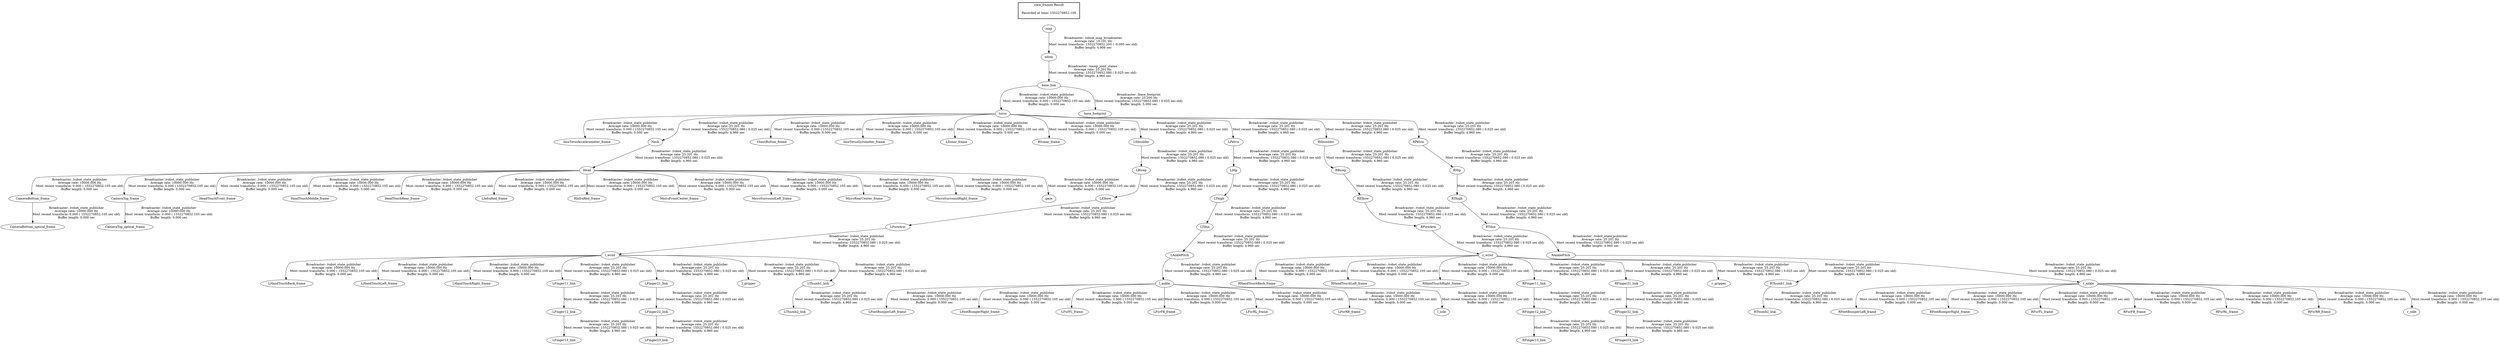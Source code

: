 digraph G {
"torso" -> "ImuTorsoAccelerometer_frame"[label="Broadcaster: /robot_state_publisher\nAverage rate: 10000.000 Hz\nMost recent transform: 0.000 ( 1552270852.105 sec old)\nBuffer length: 0.000 sec\n"];
"base_link" -> "torso"[label="Broadcaster: /robot_state_publisher\nAverage rate: 10000.000 Hz\nMost recent transform: 0.000 ( 1552270852.105 sec old)\nBuffer length: 0.000 sec\n"];
"CameraBottom_frame" -> "CameraBottom_optical_frame"[label="Broadcaster: /robot_state_publisher\nAverage rate: 10000.000 Hz\nMost recent transform: 0.000 ( 1552270852.105 sec old)\nBuffer length: 0.000 sec\n"];
"Head" -> "CameraBottom_frame"[label="Broadcaster: /robot_state_publisher\nAverage rate: 10000.000 Hz\nMost recent transform: 0.000 ( 1552270852.105 sec old)\nBuffer length: 0.000 sec\n"];
"Neck" -> "Head"[label="Broadcaster: /robot_state_publisher\nAverage rate: 25.201 Hz\nMost recent transform: 1552270852.080 ( 0.025 sec old)\nBuffer length: 4.960 sec\n"];
"CameraTop_frame" -> "CameraTop_optical_frame"[label="Broadcaster: /robot_state_publisher\nAverage rate: 10000.000 Hz\nMost recent transform: 0.000 ( 1552270852.105 sec old)\nBuffer length: 0.000 sec\n"];
"Head" -> "CameraTop_frame"[label="Broadcaster: /robot_state_publisher\nAverage rate: 10000.000 Hz\nMost recent transform: 0.000 ( 1552270852.105 sec old)\nBuffer length: 0.000 sec\n"];
"torso" -> "ChestButton_frame"[label="Broadcaster: /robot_state_publisher\nAverage rate: 10000.000 Hz\nMost recent transform: 0.000 ( 1552270852.105 sec old)\nBuffer length: 0.000 sec\n"];
"torso" -> "ImuTorsoGyrometer_frame"[label="Broadcaster: /robot_state_publisher\nAverage rate: 10000.000 Hz\nMost recent transform: 0.000 ( 1552270852.105 sec old)\nBuffer length: 0.000 sec\n"];
"Head" -> "HeadTouchFront_frame"[label="Broadcaster: /robot_state_publisher\nAverage rate: 10000.000 Hz\nMost recent transform: 0.000 ( 1552270852.105 sec old)\nBuffer length: 0.000 sec\n"];
"Head" -> "HeadTouchMiddle_frame"[label="Broadcaster: /robot_state_publisher\nAverage rate: 10000.000 Hz\nMost recent transform: 0.000 ( 1552270852.105 sec old)\nBuffer length: 0.000 sec\n"];
"Head" -> "HeadTouchRear_frame"[label="Broadcaster: /robot_state_publisher\nAverage rate: 10000.000 Hz\nMost recent transform: 0.000 ( 1552270852.105 sec old)\nBuffer length: 0.000 sec\n"];
"Head" -> "LInfraRed_frame"[label="Broadcaster: /robot_state_publisher\nAverage rate: 10000.000 Hz\nMost recent transform: 0.000 ( 1552270852.105 sec old)\nBuffer length: 0.000 sec\n"];
"Head" -> "RInfraRed_frame"[label="Broadcaster: /robot_state_publisher\nAverage rate: 10000.000 Hz\nMost recent transform: 0.000 ( 1552270852.105 sec old)\nBuffer length: 0.000 sec\n"];
"l_ankle" -> "LFootBumperLeft_frame"[label="Broadcaster: /robot_state_publisher\nAverage rate: 10000.000 Hz\nMost recent transform: 0.000 ( 1552270852.105 sec old)\nBuffer length: 0.000 sec\n"];
"LAnklePitch" -> "l_ankle"[label="Broadcaster: /robot_state_publisher\nAverage rate: 25.201 Hz\nMost recent transform: 1552270852.080 ( 0.025 sec old)\nBuffer length: 4.960 sec\n"];
"l_ankle" -> "LFootBumperRight_frame"[label="Broadcaster: /robot_state_publisher\nAverage rate: 10000.000 Hz\nMost recent transform: 0.000 ( 1552270852.105 sec old)\nBuffer length: 0.000 sec\n"];
"l_ankle" -> "LFsrFL_frame"[label="Broadcaster: /robot_state_publisher\nAverage rate: 10000.000 Hz\nMost recent transform: 0.000 ( 1552270852.105 sec old)\nBuffer length: 0.000 sec\n"];
"l_ankle" -> "LFsrFR_frame"[label="Broadcaster: /robot_state_publisher\nAverage rate: 10000.000 Hz\nMost recent transform: 0.000 ( 1552270852.105 sec old)\nBuffer length: 0.000 sec\n"];
"l_ankle" -> "LFsrRL_frame"[label="Broadcaster: /robot_state_publisher\nAverage rate: 10000.000 Hz\nMost recent transform: 0.000 ( 1552270852.105 sec old)\nBuffer length: 0.000 sec\n"];
"l_ankle" -> "LFsrRR_frame"[label="Broadcaster: /robot_state_publisher\nAverage rate: 10000.000 Hz\nMost recent transform: 0.000 ( 1552270852.105 sec old)\nBuffer length: 0.000 sec\n"];
"l_wrist" -> "LHandTouchBack_frame"[label="Broadcaster: /robot_state_publisher\nAverage rate: 10000.000 Hz\nMost recent transform: 0.000 ( 1552270852.105 sec old)\nBuffer length: 0.000 sec\n"];
"LForeArm" -> "l_wrist"[label="Broadcaster: /robot_state_publisher\nAverage rate: 25.201 Hz\nMost recent transform: 1552270852.080 ( 0.025 sec old)\nBuffer length: 4.960 sec\n"];
"l_wrist" -> "LHandTouchLeft_frame"[label="Broadcaster: /robot_state_publisher\nAverage rate: 10000.000 Hz\nMost recent transform: 0.000 ( 1552270852.105 sec old)\nBuffer length: 0.000 sec\n"];
"l_wrist" -> "LHandTouchRight_frame"[label="Broadcaster: /robot_state_publisher\nAverage rate: 10000.000 Hz\nMost recent transform: 0.000 ( 1552270852.105 sec old)\nBuffer length: 0.000 sec\n"];
"l_ankle" -> "l_sole"[label="Broadcaster: /robot_state_publisher\nAverage rate: 10000.000 Hz\nMost recent transform: 0.000 ( 1552270852.105 sec old)\nBuffer length: 0.000 sec\n"];
"Head" -> "MicroFrontCenter_frame"[label="Broadcaster: /robot_state_publisher\nAverage rate: 10000.000 Hz\nMost recent transform: 0.000 ( 1552270852.105 sec old)\nBuffer length: 0.000 sec\n"];
"Head" -> "MicroSurroundLeft_frame"[label="Broadcaster: /robot_state_publisher\nAverage rate: 10000.000 Hz\nMost recent transform: 0.000 ( 1552270852.105 sec old)\nBuffer length: 0.000 sec\n"];
"Head" -> "MicroRearCenter_frame"[label="Broadcaster: /robot_state_publisher\nAverage rate: 10000.000 Hz\nMost recent transform: 0.000 ( 1552270852.105 sec old)\nBuffer length: 0.000 sec\n"];
"Head" -> "MicroSurroundRight_frame"[label="Broadcaster: /robot_state_publisher\nAverage rate: 10000.000 Hz\nMost recent transform: 0.000 ( 1552270852.105 sec old)\nBuffer length: 0.000 sec\n"];
"r_ankle" -> "RFootBumperLeft_frame"[label="Broadcaster: /robot_state_publisher\nAverage rate: 10000.000 Hz\nMost recent transform: 0.000 ( 1552270852.105 sec old)\nBuffer length: 0.000 sec\n"];
"RAnklePitch" -> "r_ankle"[label="Broadcaster: /robot_state_publisher\nAverage rate: 25.201 Hz\nMost recent transform: 1552270852.080 ( 0.025 sec old)\nBuffer length: 4.960 sec\n"];
"r_ankle" -> "RFootBumperRight_frame"[label="Broadcaster: /robot_state_publisher\nAverage rate: 10000.000 Hz\nMost recent transform: 0.000 ( 1552270852.105 sec old)\nBuffer length: 0.000 sec\n"];
"r_ankle" -> "RFsrFL_frame"[label="Broadcaster: /robot_state_publisher\nAverage rate: 10000.000 Hz\nMost recent transform: 0.000 ( 1552270852.105 sec old)\nBuffer length: 0.000 sec\n"];
"r_ankle" -> "RFsrFR_frame"[label="Broadcaster: /robot_state_publisher\nAverage rate: 10000.000 Hz\nMost recent transform: 0.000 ( 1552270852.105 sec old)\nBuffer length: 0.000 sec\n"];
"r_ankle" -> "RFsrRL_frame"[label="Broadcaster: /robot_state_publisher\nAverage rate: 10000.000 Hz\nMost recent transform: 0.000 ( 1552270852.105 sec old)\nBuffer length: 0.000 sec\n"];
"r_ankle" -> "RFsrRR_frame"[label="Broadcaster: /robot_state_publisher\nAverage rate: 10000.000 Hz\nMost recent transform: 0.000 ( 1552270852.105 sec old)\nBuffer length: 0.000 sec\n"];
"r_wrist" -> "RHandTouchBack_frame"[label="Broadcaster: /robot_state_publisher\nAverage rate: 10000.000 Hz\nMost recent transform: 0.000 ( 1552270852.105 sec old)\nBuffer length: 0.000 sec\n"];
"RForeArm" -> "r_wrist"[label="Broadcaster: /robot_state_publisher\nAverage rate: 25.201 Hz\nMost recent transform: 1552270852.080 ( 0.025 sec old)\nBuffer length: 4.960 sec\n"];
"r_wrist" -> "RHandTouchLeft_frame"[label="Broadcaster: /robot_state_publisher\nAverage rate: 10000.000 Hz\nMost recent transform: 0.000 ( 1552270852.105 sec old)\nBuffer length: 0.000 sec\n"];
"r_wrist" -> "RHandTouchRight_frame"[label="Broadcaster: /robot_state_publisher\nAverage rate: 10000.000 Hz\nMost recent transform: 0.000 ( 1552270852.105 sec old)\nBuffer length: 0.000 sec\n"];
"r_ankle" -> "r_sole"[label="Broadcaster: /robot_state_publisher\nAverage rate: 10000.000 Hz\nMost recent transform: 0.000 ( 1552270852.105 sec old)\nBuffer length: 0.000 sec\n"];
"torso" -> "LSonar_frame"[label="Broadcaster: /robot_state_publisher\nAverage rate: 10000.000 Hz\nMost recent transform: 0.000 ( 1552270852.105 sec old)\nBuffer length: 0.000 sec\n"];
"torso" -> "RSonar_frame"[label="Broadcaster: /robot_state_publisher\nAverage rate: 10000.000 Hz\nMost recent transform: 0.000 ( 1552270852.105 sec old)\nBuffer length: 0.000 sec\n"];
"odom" -> "base_link"[label="Broadcaster: /naoqi_joint_states\nAverage rate: 25.201 Hz\nMost recent transform: 1552270852.080 ( 0.025 sec old)\nBuffer length: 4.960 sec\n"];
"Head" -> "gaze"[label="Broadcaster: /robot_state_publisher\nAverage rate: 10000.000 Hz\nMost recent transform: 0.000 ( 1552270852.105 sec old)\nBuffer length: 0.000 sec\n"];
"map" -> "odom"[label="Broadcaster: /odom_map_broadcaster\nAverage rate: 10.191 Hz\nMost recent transform: 1552270852.200 ( -0.095 sec old)\nBuffer length: 4.906 sec\n"];
"torso" -> "Neck"[label="Broadcaster: /robot_state_publisher\nAverage rate: 25.201 Hz\nMost recent transform: 1552270852.080 ( 0.025 sec old)\nBuffer length: 4.960 sec\n"];
"LTibia" -> "LAnklePitch"[label="Broadcaster: /robot_state_publisher\nAverage rate: 25.201 Hz\nMost recent transform: 1552270852.080 ( 0.025 sec old)\nBuffer length: 4.960 sec\n"];
"LThigh" -> "LTibia"[label="Broadcaster: /robot_state_publisher\nAverage rate: 25.201 Hz\nMost recent transform: 1552270852.080 ( 0.025 sec old)\nBuffer length: 4.960 sec\n"];
"LElbow" -> "LForeArm"[label="Broadcaster: /robot_state_publisher\nAverage rate: 25.201 Hz\nMost recent transform: 1552270852.080 ( 0.025 sec old)\nBuffer length: 4.960 sec\n"];
"LBicep" -> "LElbow"[label="Broadcaster: /robot_state_publisher\nAverage rate: 25.201 Hz\nMost recent transform: 1552270852.080 ( 0.025 sec old)\nBuffer length: 4.960 sec\n"];
"LShoulder" -> "LBicep"[label="Broadcaster: /robot_state_publisher\nAverage rate: 25.201 Hz\nMost recent transform: 1552270852.080 ( 0.025 sec old)\nBuffer length: 4.960 sec\n"];
"l_wrist" -> "LFinger11_link"[label="Broadcaster: /robot_state_publisher\nAverage rate: 25.201 Hz\nMost recent transform: 1552270852.080 ( 0.025 sec old)\nBuffer length: 4.960 sec\n"];
"LFinger11_link" -> "LFinger12_link"[label="Broadcaster: /robot_state_publisher\nAverage rate: 25.201 Hz\nMost recent transform: 1552270852.080 ( 0.025 sec old)\nBuffer length: 4.960 sec\n"];
"LFinger12_link" -> "LFinger13_link"[label="Broadcaster: /robot_state_publisher\nAverage rate: 25.201 Hz\nMost recent transform: 1552270852.080 ( 0.025 sec old)\nBuffer length: 4.960 sec\n"];
"l_wrist" -> "LFinger21_link"[label="Broadcaster: /robot_state_publisher\nAverage rate: 25.201 Hz\nMost recent transform: 1552270852.080 ( 0.025 sec old)\nBuffer length: 4.960 sec\n"];
"LFinger21_link" -> "LFinger22_link"[label="Broadcaster: /robot_state_publisher\nAverage rate: 25.201 Hz\nMost recent transform: 1552270852.080 ( 0.025 sec old)\nBuffer length: 4.960 sec\n"];
"LFinger22_link" -> "LFinger23_link"[label="Broadcaster: /robot_state_publisher\nAverage rate: 25.201 Hz\nMost recent transform: 1552270852.080 ( 0.025 sec old)\nBuffer length: 4.960 sec\n"];
"l_wrist" -> "l_gripper"[label="Broadcaster: /robot_state_publisher\nAverage rate: 25.201 Hz\nMost recent transform: 1552270852.080 ( 0.025 sec old)\nBuffer length: 4.960 sec\n"];
"LHip" -> "LThigh"[label="Broadcaster: /robot_state_publisher\nAverage rate: 25.201 Hz\nMost recent transform: 1552270852.080 ( 0.025 sec old)\nBuffer length: 4.960 sec\n"];
"LPelvis" -> "LHip"[label="Broadcaster: /robot_state_publisher\nAverage rate: 25.201 Hz\nMost recent transform: 1552270852.080 ( 0.025 sec old)\nBuffer length: 4.960 sec\n"];
"torso" -> "LPelvis"[label="Broadcaster: /robot_state_publisher\nAverage rate: 25.201 Hz\nMost recent transform: 1552270852.080 ( 0.025 sec old)\nBuffer length: 4.960 sec\n"];
"torso" -> "LShoulder"[label="Broadcaster: /robot_state_publisher\nAverage rate: 25.201 Hz\nMost recent transform: 1552270852.080 ( 0.025 sec old)\nBuffer length: 4.960 sec\n"];
"l_wrist" -> "LThumb1_link"[label="Broadcaster: /robot_state_publisher\nAverage rate: 25.201 Hz\nMost recent transform: 1552270852.080 ( 0.025 sec old)\nBuffer length: 4.960 sec\n"];
"LThumb1_link" -> "LThumb2_link"[label="Broadcaster: /robot_state_publisher\nAverage rate: 25.201 Hz\nMost recent transform: 1552270852.080 ( 0.025 sec old)\nBuffer length: 4.960 sec\n"];
"RTibia" -> "RAnklePitch"[label="Broadcaster: /robot_state_publisher\nAverage rate: 25.201 Hz\nMost recent transform: 1552270852.080 ( 0.025 sec old)\nBuffer length: 4.960 sec\n"];
"RThigh" -> "RTibia"[label="Broadcaster: /robot_state_publisher\nAverage rate: 25.201 Hz\nMost recent transform: 1552270852.080 ( 0.025 sec old)\nBuffer length: 4.960 sec\n"];
"RElbow" -> "RForeArm"[label="Broadcaster: /robot_state_publisher\nAverage rate: 25.201 Hz\nMost recent transform: 1552270852.080 ( 0.025 sec old)\nBuffer length: 4.960 sec\n"];
"RBicep" -> "RElbow"[label="Broadcaster: /robot_state_publisher\nAverage rate: 25.201 Hz\nMost recent transform: 1552270852.080 ( 0.025 sec old)\nBuffer length: 4.960 sec\n"];
"RShoulder" -> "RBicep"[label="Broadcaster: /robot_state_publisher\nAverage rate: 25.201 Hz\nMost recent transform: 1552270852.080 ( 0.025 sec old)\nBuffer length: 4.960 sec\n"];
"r_wrist" -> "RFinger11_link"[label="Broadcaster: /robot_state_publisher\nAverage rate: 25.201 Hz\nMost recent transform: 1552270852.080 ( 0.025 sec old)\nBuffer length: 4.960 sec\n"];
"RFinger11_link" -> "RFinger12_link"[label="Broadcaster: /robot_state_publisher\nAverage rate: 25.201 Hz\nMost recent transform: 1552270852.080 ( 0.025 sec old)\nBuffer length: 4.960 sec\n"];
"RFinger12_link" -> "RFinger13_link"[label="Broadcaster: /robot_state_publisher\nAverage rate: 25.201 Hz\nMost recent transform: 1552270852.080 ( 0.025 sec old)\nBuffer length: 4.960 sec\n"];
"r_wrist" -> "RFinger21_link"[label="Broadcaster: /robot_state_publisher\nAverage rate: 25.201 Hz\nMost recent transform: 1552270852.080 ( 0.025 sec old)\nBuffer length: 4.960 sec\n"];
"RFinger21_link" -> "RFinger22_link"[label="Broadcaster: /robot_state_publisher\nAverage rate: 25.201 Hz\nMost recent transform: 1552270852.080 ( 0.025 sec old)\nBuffer length: 4.960 sec\n"];
"RFinger22_link" -> "RFinger23_link"[label="Broadcaster: /robot_state_publisher\nAverage rate: 25.201 Hz\nMost recent transform: 1552270852.080 ( 0.025 sec old)\nBuffer length: 4.960 sec\n"];
"r_wrist" -> "r_gripper"[label="Broadcaster: /robot_state_publisher\nAverage rate: 25.201 Hz\nMost recent transform: 1552270852.080 ( 0.025 sec old)\nBuffer length: 4.960 sec\n"];
"RHip" -> "RThigh"[label="Broadcaster: /robot_state_publisher\nAverage rate: 25.201 Hz\nMost recent transform: 1552270852.080 ( 0.025 sec old)\nBuffer length: 4.960 sec\n"];
"RPelvis" -> "RHip"[label="Broadcaster: /robot_state_publisher\nAverage rate: 25.201 Hz\nMost recent transform: 1552270852.080 ( 0.025 sec old)\nBuffer length: 4.960 sec\n"];
"torso" -> "RPelvis"[label="Broadcaster: /robot_state_publisher\nAverage rate: 25.201 Hz\nMost recent transform: 1552270852.080 ( 0.025 sec old)\nBuffer length: 4.960 sec\n"];
"torso" -> "RShoulder"[label="Broadcaster: /robot_state_publisher\nAverage rate: 25.201 Hz\nMost recent transform: 1552270852.080 ( 0.025 sec old)\nBuffer length: 4.960 sec\n"];
"r_wrist" -> "RThumb1_link"[label="Broadcaster: /robot_state_publisher\nAverage rate: 25.201 Hz\nMost recent transform: 1552270852.080 ( 0.025 sec old)\nBuffer length: 4.960 sec\n"];
"RThumb1_link" -> "RThumb2_link"[label="Broadcaster: /robot_state_publisher\nAverage rate: 25.201 Hz\nMost recent transform: 1552270852.080 ( 0.025 sec old)\nBuffer length: 4.960 sec\n"];
"base_link" -> "base_footprint"[label="Broadcaster: /base_footprint\nAverage rate: 25.200 Hz\nMost recent transform: 1552270852.080 ( 0.025 sec old)\nBuffer length: 5.000 sec\n"];
edge [style=invis];
 subgraph cluster_legend { style=bold; color=black; label ="view_frames Result";
"Recorded at time: 1552270852.105"[ shape=plaintext ] ;
 }->"map";
}